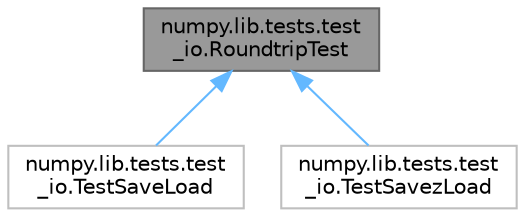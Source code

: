digraph "numpy.lib.tests.test_io.RoundtripTest"
{
 // LATEX_PDF_SIZE
  bgcolor="transparent";
  edge [fontname=Helvetica,fontsize=10,labelfontname=Helvetica,labelfontsize=10];
  node [fontname=Helvetica,fontsize=10,shape=box,height=0.2,width=0.4];
  Node1 [id="Node000001",label="numpy.lib.tests.test\l_io.RoundtripTest",height=0.2,width=0.4,color="gray40", fillcolor="grey60", style="filled", fontcolor="black",tooltip=" "];
  Node1 -> Node2 [id="edge3_Node000001_Node000002",dir="back",color="steelblue1",style="solid",tooltip=" "];
  Node2 [id="Node000002",label="numpy.lib.tests.test\l_io.TestSaveLoad",height=0.2,width=0.4,color="grey75", fillcolor="white", style="filled",URL="$dc/d77/classnumpy_1_1lib_1_1tests_1_1test__io_1_1TestSaveLoad.html",tooltip=" "];
  Node1 -> Node3 [id="edge4_Node000001_Node000003",dir="back",color="steelblue1",style="solid",tooltip=" "];
  Node3 [id="Node000003",label="numpy.lib.tests.test\l_io.TestSavezLoad",height=0.2,width=0.4,color="grey75", fillcolor="white", style="filled",URL="$d7/d11/classnumpy_1_1lib_1_1tests_1_1test__io_1_1TestSavezLoad.html",tooltip=" "];
}
